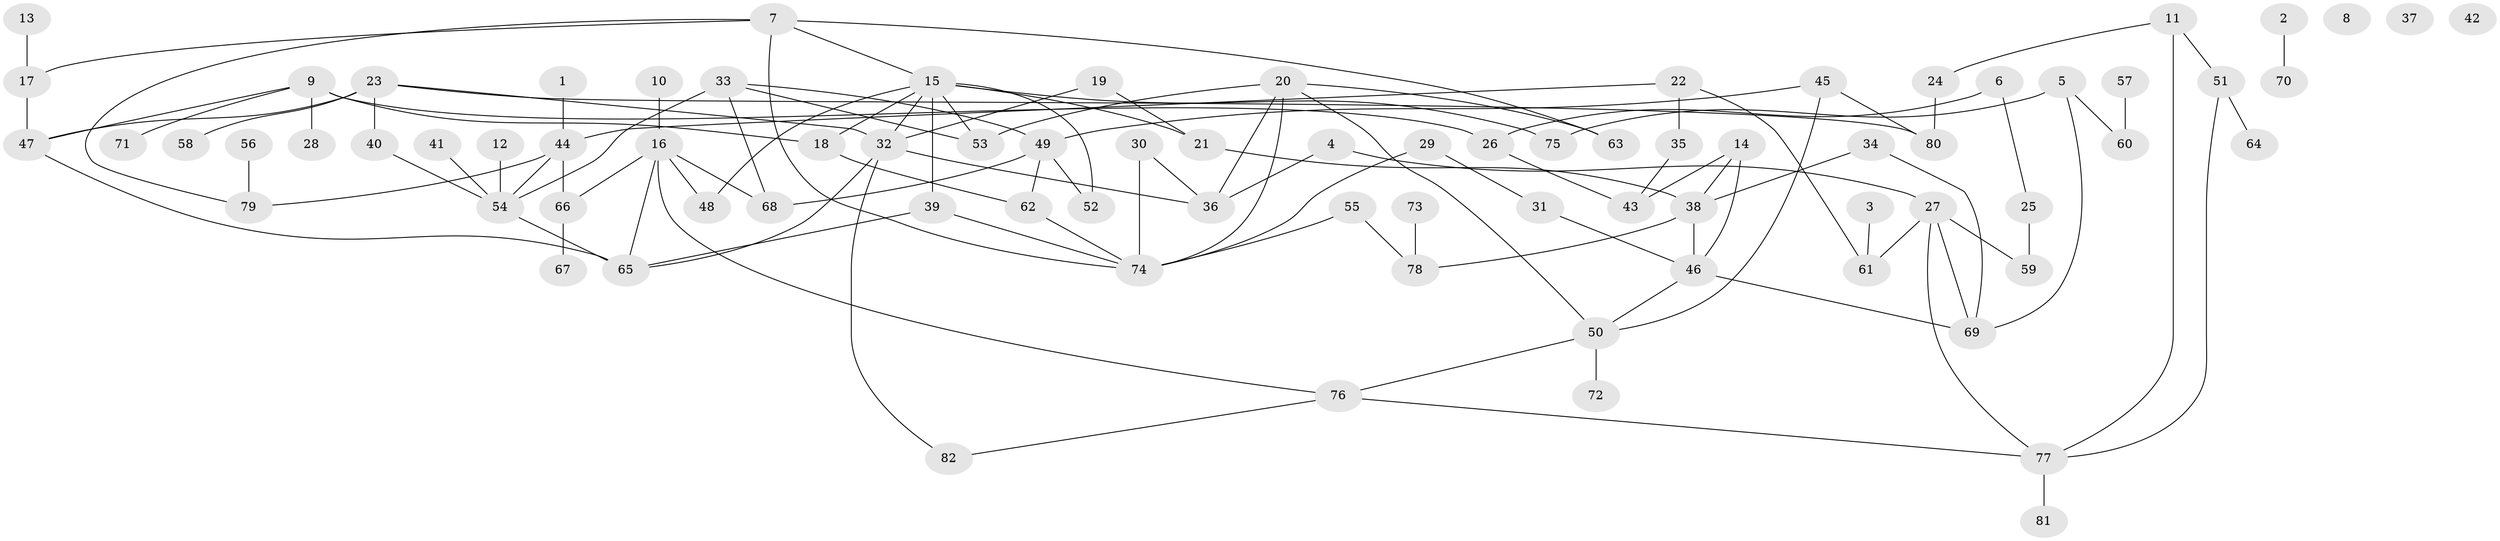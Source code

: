 // Generated by graph-tools (version 1.1) at 2025/00/03/09/25 03:00:41]
// undirected, 82 vertices, 115 edges
graph export_dot {
graph [start="1"]
  node [color=gray90,style=filled];
  1;
  2;
  3;
  4;
  5;
  6;
  7;
  8;
  9;
  10;
  11;
  12;
  13;
  14;
  15;
  16;
  17;
  18;
  19;
  20;
  21;
  22;
  23;
  24;
  25;
  26;
  27;
  28;
  29;
  30;
  31;
  32;
  33;
  34;
  35;
  36;
  37;
  38;
  39;
  40;
  41;
  42;
  43;
  44;
  45;
  46;
  47;
  48;
  49;
  50;
  51;
  52;
  53;
  54;
  55;
  56;
  57;
  58;
  59;
  60;
  61;
  62;
  63;
  64;
  65;
  66;
  67;
  68;
  69;
  70;
  71;
  72;
  73;
  74;
  75;
  76;
  77;
  78;
  79;
  80;
  81;
  82;
  1 -- 44;
  2 -- 70;
  3 -- 61;
  4 -- 27;
  4 -- 36;
  5 -- 60;
  5 -- 69;
  5 -- 75;
  6 -- 25;
  6 -- 26;
  7 -- 15;
  7 -- 17;
  7 -- 63;
  7 -- 74;
  7 -- 79;
  9 -- 18;
  9 -- 26;
  9 -- 28;
  9 -- 47;
  9 -- 71;
  10 -- 16;
  11 -- 24;
  11 -- 51;
  11 -- 77;
  12 -- 54;
  13 -- 17;
  14 -- 38;
  14 -- 43;
  14 -- 46;
  15 -- 18;
  15 -- 21;
  15 -- 32;
  15 -- 39;
  15 -- 48;
  15 -- 52;
  15 -- 53;
  15 -- 75;
  16 -- 48;
  16 -- 65;
  16 -- 66;
  16 -- 68;
  16 -- 76;
  17 -- 47;
  18 -- 62;
  19 -- 21;
  19 -- 32;
  20 -- 36;
  20 -- 50;
  20 -- 53;
  20 -- 63;
  20 -- 74;
  21 -- 38;
  22 -- 35;
  22 -- 44;
  22 -- 61;
  23 -- 32;
  23 -- 40;
  23 -- 47;
  23 -- 58;
  23 -- 80;
  24 -- 80;
  25 -- 59;
  26 -- 43;
  27 -- 59;
  27 -- 61;
  27 -- 69;
  27 -- 77;
  29 -- 31;
  29 -- 74;
  30 -- 36;
  30 -- 74;
  31 -- 46;
  32 -- 36;
  32 -- 65;
  32 -- 82;
  33 -- 49;
  33 -- 53;
  33 -- 54;
  33 -- 68;
  34 -- 38;
  34 -- 69;
  35 -- 43;
  38 -- 46;
  38 -- 78;
  39 -- 65;
  39 -- 74;
  40 -- 54;
  41 -- 54;
  44 -- 54;
  44 -- 66;
  44 -- 79;
  45 -- 49;
  45 -- 50;
  45 -- 80;
  46 -- 50;
  46 -- 69;
  47 -- 65;
  49 -- 52;
  49 -- 62;
  49 -- 68;
  50 -- 72;
  50 -- 76;
  51 -- 64;
  51 -- 77;
  54 -- 65;
  55 -- 74;
  55 -- 78;
  56 -- 79;
  57 -- 60;
  62 -- 74;
  66 -- 67;
  73 -- 78;
  76 -- 77;
  76 -- 82;
  77 -- 81;
}
